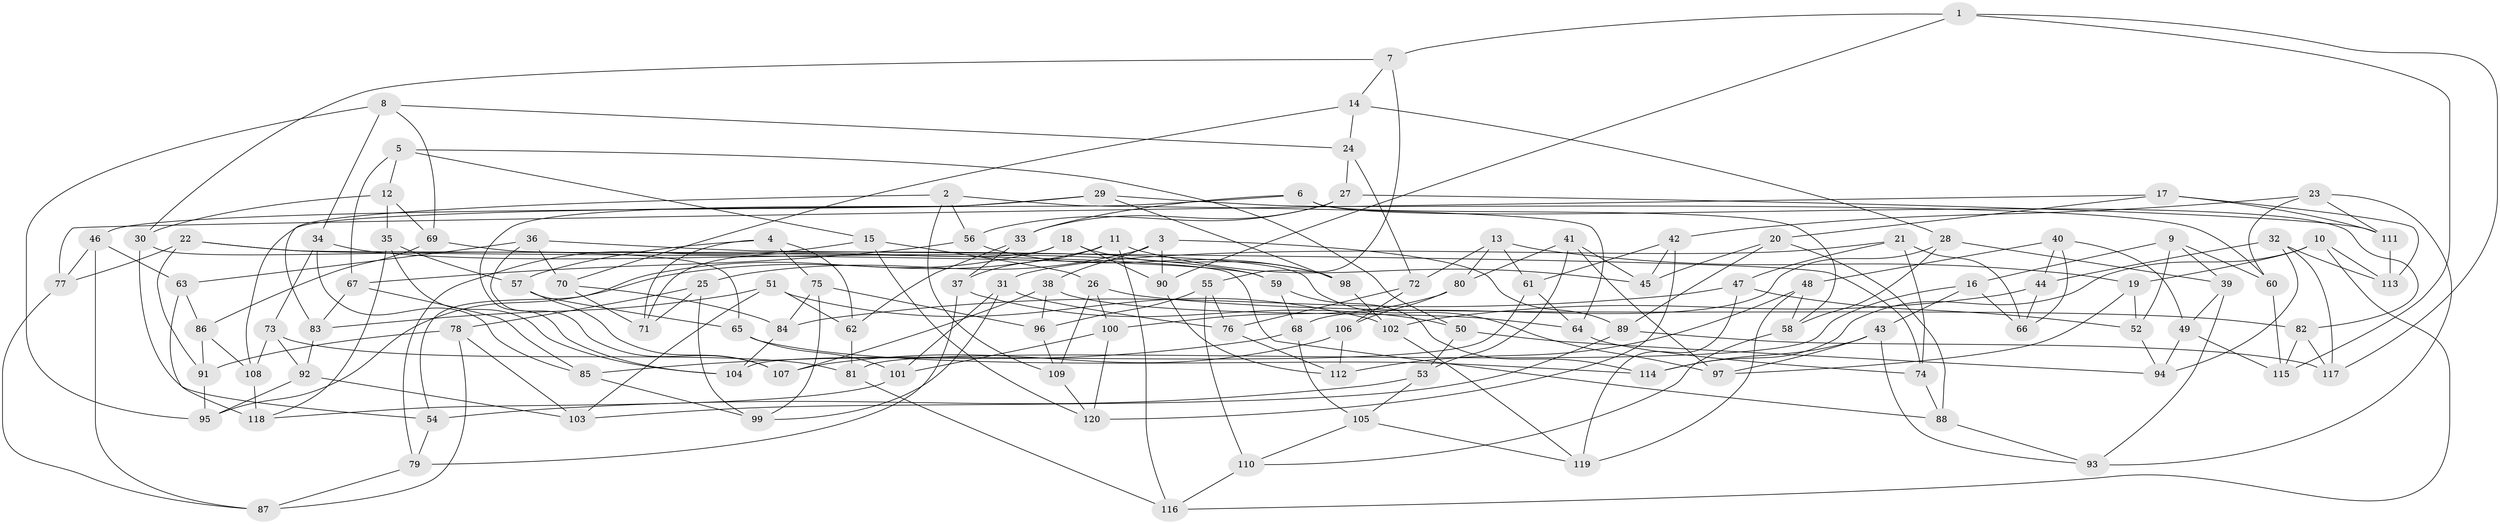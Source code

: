 // Generated by graph-tools (version 1.1) at 2025/16/03/09/25 04:16:18]
// undirected, 120 vertices, 240 edges
graph export_dot {
graph [start="1"]
  node [color=gray90,style=filled];
  1;
  2;
  3;
  4;
  5;
  6;
  7;
  8;
  9;
  10;
  11;
  12;
  13;
  14;
  15;
  16;
  17;
  18;
  19;
  20;
  21;
  22;
  23;
  24;
  25;
  26;
  27;
  28;
  29;
  30;
  31;
  32;
  33;
  34;
  35;
  36;
  37;
  38;
  39;
  40;
  41;
  42;
  43;
  44;
  45;
  46;
  47;
  48;
  49;
  50;
  51;
  52;
  53;
  54;
  55;
  56;
  57;
  58;
  59;
  60;
  61;
  62;
  63;
  64;
  65;
  66;
  67;
  68;
  69;
  70;
  71;
  72;
  73;
  74;
  75;
  76;
  77;
  78;
  79;
  80;
  81;
  82;
  83;
  84;
  85;
  86;
  87;
  88;
  89;
  90;
  91;
  92;
  93;
  94;
  95;
  96;
  97;
  98;
  99;
  100;
  101;
  102;
  103;
  104;
  105;
  106;
  107;
  108;
  109;
  110;
  111;
  112;
  113;
  114;
  115;
  116;
  117;
  118;
  119;
  120;
  1 -- 90;
  1 -- 7;
  1 -- 115;
  1 -- 117;
  2 -- 83;
  2 -- 56;
  2 -- 64;
  2 -- 109;
  3 -- 90;
  3 -- 89;
  3 -- 38;
  3 -- 25;
  4 -- 62;
  4 -- 71;
  4 -- 75;
  4 -- 57;
  5 -- 15;
  5 -- 12;
  5 -- 67;
  5 -- 50;
  6 -- 108;
  6 -- 82;
  6 -- 58;
  6 -- 33;
  7 -- 14;
  7 -- 55;
  7 -- 30;
  8 -- 95;
  8 -- 69;
  8 -- 34;
  8 -- 24;
  9 -- 60;
  9 -- 52;
  9 -- 16;
  9 -- 39;
  10 -- 113;
  10 -- 116;
  10 -- 19;
  10 -- 114;
  11 -- 37;
  11 -- 95;
  11 -- 45;
  11 -- 116;
  12 -- 30;
  12 -- 69;
  12 -- 35;
  13 -- 72;
  13 -- 19;
  13 -- 61;
  13 -- 80;
  14 -- 24;
  14 -- 70;
  14 -- 28;
  15 -- 26;
  15 -- 120;
  15 -- 79;
  16 -- 43;
  16 -- 66;
  16 -- 81;
  17 -- 111;
  17 -- 20;
  17 -- 77;
  17 -- 113;
  18 -- 90;
  18 -- 71;
  18 -- 54;
  18 -- 98;
  19 -- 52;
  19 -- 97;
  20 -- 45;
  20 -- 88;
  20 -- 89;
  21 -- 74;
  21 -- 47;
  21 -- 31;
  21 -- 66;
  22 -- 59;
  22 -- 77;
  22 -- 91;
  22 -- 88;
  23 -- 42;
  23 -- 111;
  23 -- 60;
  23 -- 93;
  24 -- 27;
  24 -- 72;
  25 -- 99;
  25 -- 78;
  25 -- 71;
  26 -- 100;
  26 -- 109;
  26 -- 82;
  27 -- 33;
  27 -- 56;
  27 -- 111;
  28 -- 39;
  28 -- 58;
  28 -- 68;
  29 -- 98;
  29 -- 104;
  29 -- 60;
  29 -- 46;
  30 -- 65;
  30 -- 54;
  31 -- 101;
  31 -- 76;
  31 -- 99;
  32 -- 94;
  32 -- 117;
  32 -- 113;
  32 -- 44;
  33 -- 37;
  33 -- 62;
  34 -- 59;
  34 -- 85;
  34 -- 73;
  35 -- 118;
  35 -- 57;
  35 -- 104;
  36 -- 74;
  36 -- 107;
  36 -- 70;
  36 -- 63;
  37 -- 79;
  37 -- 50;
  38 -- 96;
  38 -- 107;
  38 -- 64;
  39 -- 49;
  39 -- 93;
  40 -- 44;
  40 -- 49;
  40 -- 48;
  40 -- 66;
  41 -- 97;
  41 -- 45;
  41 -- 53;
  41 -- 80;
  42 -- 45;
  42 -- 120;
  42 -- 61;
  43 -- 114;
  43 -- 97;
  43 -- 93;
  44 -- 102;
  44 -- 66;
  46 -- 87;
  46 -- 77;
  46 -- 63;
  47 -- 84;
  47 -- 119;
  47 -- 52;
  48 -- 119;
  48 -- 112;
  48 -- 58;
  49 -- 94;
  49 -- 115;
  50 -- 94;
  50 -- 53;
  51 -- 102;
  51 -- 103;
  51 -- 83;
  51 -- 62;
  52 -- 94;
  53 -- 105;
  53 -- 54;
  54 -- 79;
  55 -- 76;
  55 -- 110;
  55 -- 96;
  56 -- 67;
  56 -- 98;
  57 -- 65;
  57 -- 107;
  58 -- 110;
  59 -- 68;
  59 -- 114;
  60 -- 115;
  61 -- 64;
  61 -- 104;
  62 -- 81;
  63 -- 118;
  63 -- 86;
  64 -- 74;
  65 -- 101;
  65 -- 114;
  67 -- 85;
  67 -- 83;
  68 -- 85;
  68 -- 105;
  69 -- 86;
  69 -- 97;
  70 -- 84;
  70 -- 71;
  72 -- 76;
  72 -- 106;
  73 -- 108;
  73 -- 81;
  73 -- 92;
  74 -- 88;
  75 -- 84;
  75 -- 96;
  75 -- 99;
  76 -- 112;
  77 -- 87;
  78 -- 91;
  78 -- 103;
  78 -- 87;
  79 -- 87;
  80 -- 106;
  80 -- 100;
  81 -- 116;
  82 -- 115;
  82 -- 117;
  83 -- 92;
  84 -- 104;
  85 -- 99;
  86 -- 108;
  86 -- 91;
  88 -- 93;
  89 -- 117;
  89 -- 103;
  90 -- 112;
  91 -- 95;
  92 -- 95;
  92 -- 103;
  96 -- 109;
  98 -- 102;
  100 -- 101;
  100 -- 120;
  101 -- 118;
  102 -- 119;
  105 -- 110;
  105 -- 119;
  106 -- 112;
  106 -- 107;
  108 -- 118;
  109 -- 120;
  110 -- 116;
  111 -- 113;
}
